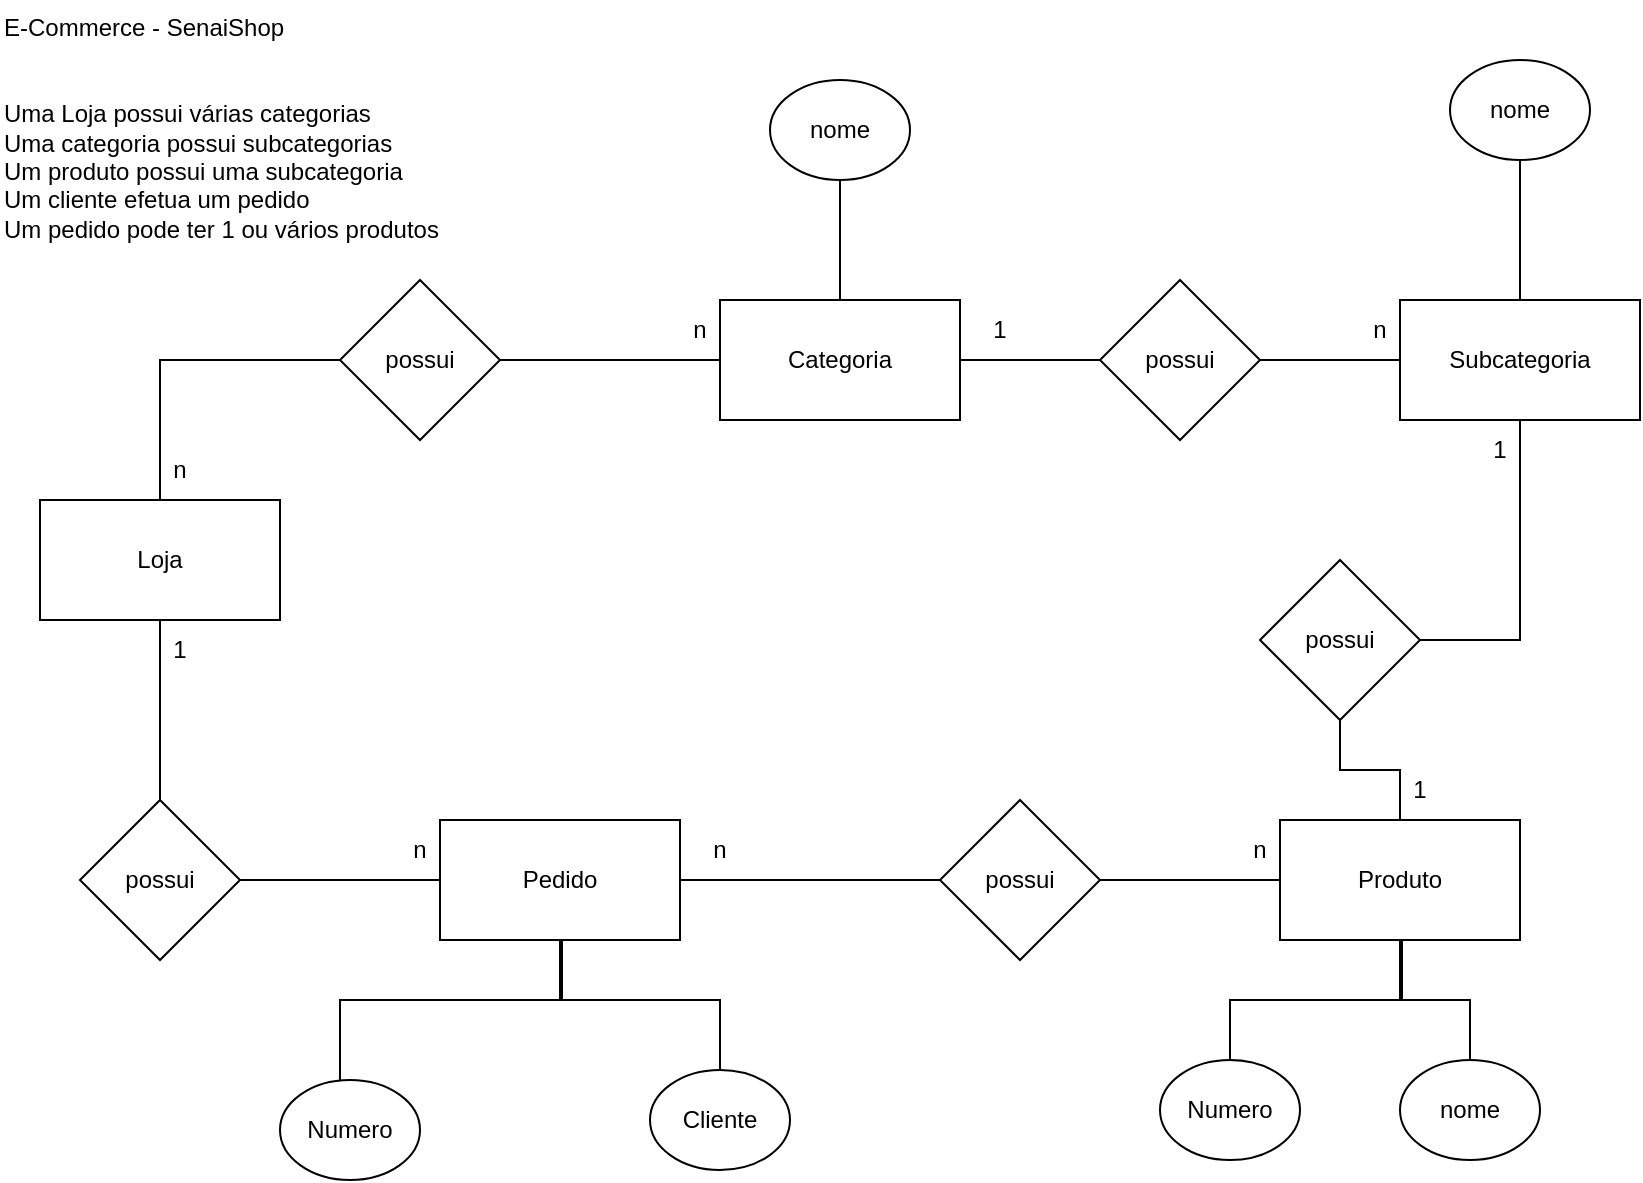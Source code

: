 <mxfile version="21.6.5" type="device">
  <diagram name="Página-1" id="NMpNuY9hlu-Vdby6n-_o">
    <mxGraphModel dx="1050" dy="542" grid="1" gridSize="10" guides="1" tooltips="1" connect="1" arrows="1" fold="1" page="1" pageScale="1" pageWidth="827" pageHeight="1169" math="0" shadow="0">
      <root>
        <mxCell id="0" />
        <mxCell id="1" parent="0" />
        <mxCell id="qxBERFfP7H0nyQxsxKev-2" value="E-Commerce - SenaiShop&#xa;&#xa;&#xa;Uma Loja possui várias categorias&#xa;Uma categoria possui subcategorias&#xa;Um produto possui uma subcategoria&#xa;Um cliente efetua um pedido&#xa;Um pedido pode ter 1 ou vários produtos" style="text;whiteSpace=wrap;" vertex="1" parent="1">
          <mxGeometry width="250" height="140" as="geometry" />
        </mxCell>
        <mxCell id="qxBERFfP7H0nyQxsxKev-5" style="edgeStyle=orthogonalEdgeStyle;rounded=0;orthogonalLoop=1;jettySize=auto;html=1;entryX=0;entryY=0.5;entryDx=0;entryDy=0;endArrow=none;endFill=0;" edge="1" parent="1" source="qxBERFfP7H0nyQxsxKev-6" target="qxBERFfP7H0nyQxsxKev-4">
          <mxGeometry relative="1" as="geometry" />
        </mxCell>
        <mxCell id="qxBERFfP7H0nyQxsxKev-29" style="edgeStyle=orthogonalEdgeStyle;rounded=0;orthogonalLoop=1;jettySize=auto;html=1;endArrow=none;endFill=0;" edge="1" parent="1" source="qxBERFfP7H0nyQxsxKev-3" target="qxBERFfP7H0nyQxsxKev-26">
          <mxGeometry relative="1" as="geometry" />
        </mxCell>
        <mxCell id="qxBERFfP7H0nyQxsxKev-3" value="Loja" style="rounded=0;whiteSpace=wrap;html=1;" vertex="1" parent="1">
          <mxGeometry x="20" y="250" width="120" height="60" as="geometry" />
        </mxCell>
        <mxCell id="qxBERFfP7H0nyQxsxKev-11" style="edgeStyle=orthogonalEdgeStyle;rounded=0;orthogonalLoop=1;jettySize=auto;html=1;entryX=0;entryY=0.5;entryDx=0;entryDy=0;endArrow=none;endFill=0;" edge="1" parent="1" source="qxBERFfP7H0nyQxsxKev-4" target="qxBERFfP7H0nyQxsxKev-10">
          <mxGeometry relative="1" as="geometry" />
        </mxCell>
        <mxCell id="qxBERFfP7H0nyQxsxKev-4" value="Categoria" style="rounded=0;whiteSpace=wrap;html=1;" vertex="1" parent="1">
          <mxGeometry x="360" y="150" width="120" height="60" as="geometry" />
        </mxCell>
        <mxCell id="qxBERFfP7H0nyQxsxKev-7" value="" style="edgeStyle=orthogonalEdgeStyle;rounded=0;orthogonalLoop=1;jettySize=auto;html=1;entryX=0;entryY=0.5;entryDx=0;entryDy=0;endArrow=none;endFill=0;" edge="1" parent="1" source="qxBERFfP7H0nyQxsxKev-3" target="qxBERFfP7H0nyQxsxKev-6">
          <mxGeometry relative="1" as="geometry">
            <mxPoint x="140" y="180" as="sourcePoint" />
            <mxPoint x="360" y="180" as="targetPoint" />
            <Array as="points">
              <mxPoint x="80" y="180" />
            </Array>
          </mxGeometry>
        </mxCell>
        <mxCell id="qxBERFfP7H0nyQxsxKev-6" value="possui" style="rhombus;whiteSpace=wrap;html=1;" vertex="1" parent="1">
          <mxGeometry x="170" y="140" width="80" height="80" as="geometry" />
        </mxCell>
        <mxCell id="qxBERFfP7H0nyQxsxKev-8" style="edgeStyle=orthogonalEdgeStyle;rounded=0;orthogonalLoop=1;jettySize=auto;html=1;entryX=0;entryY=0.5;entryDx=0;entryDy=0;endArrow=none;endFill=0;" edge="1" parent="1" source="qxBERFfP7H0nyQxsxKev-10" target="qxBERFfP7H0nyQxsxKev-9">
          <mxGeometry relative="1" as="geometry" />
        </mxCell>
        <mxCell id="qxBERFfP7H0nyQxsxKev-9" value="Subcategoria" style="rounded=0;whiteSpace=wrap;html=1;" vertex="1" parent="1">
          <mxGeometry x="700" y="150" width="120" height="60" as="geometry" />
        </mxCell>
        <mxCell id="qxBERFfP7H0nyQxsxKev-10" value="possui" style="rhombus;whiteSpace=wrap;html=1;" vertex="1" parent="1">
          <mxGeometry x="550" y="140" width="80" height="80" as="geometry" />
        </mxCell>
        <mxCell id="qxBERFfP7H0nyQxsxKev-12" value="n" style="text;html=1;strokeColor=none;fillColor=none;align=center;verticalAlign=middle;whiteSpace=wrap;rounded=0;" vertex="1" parent="1">
          <mxGeometry x="320" y="150" width="60" height="30" as="geometry" />
        </mxCell>
        <mxCell id="qxBERFfP7H0nyQxsxKev-13" value="n" style="text;html=1;strokeColor=none;fillColor=none;align=center;verticalAlign=middle;whiteSpace=wrap;rounded=0;" vertex="1" parent="1">
          <mxGeometry x="60" y="220" width="60" height="30" as="geometry" />
        </mxCell>
        <mxCell id="qxBERFfP7H0nyQxsxKev-14" value="1" style="text;html=1;strokeColor=none;fillColor=none;align=center;verticalAlign=middle;whiteSpace=wrap;rounded=0;" vertex="1" parent="1">
          <mxGeometry x="470" y="150" width="60" height="30" as="geometry" />
        </mxCell>
        <mxCell id="qxBERFfP7H0nyQxsxKev-15" value="n" style="text;html=1;strokeColor=none;fillColor=none;align=center;verticalAlign=middle;whiteSpace=wrap;rounded=0;" vertex="1" parent="1">
          <mxGeometry x="660" y="150" width="60" height="30" as="geometry" />
        </mxCell>
        <mxCell id="qxBERFfP7H0nyQxsxKev-21" style="edgeStyle=orthogonalEdgeStyle;rounded=0;orthogonalLoop=1;jettySize=auto;html=1;entryX=0.5;entryY=1;entryDx=0;entryDy=0;endArrow=none;endFill=0;" edge="1" parent="1" source="qxBERFfP7H0nyQxsxKev-16" target="qxBERFfP7H0nyQxsxKev-19">
          <mxGeometry relative="1" as="geometry">
            <Array as="points">
              <mxPoint x="700" y="385" />
              <mxPoint x="670" y="385" />
            </Array>
          </mxGeometry>
        </mxCell>
        <mxCell id="qxBERFfP7H0nyQxsxKev-16" value="Produto" style="rounded=0;whiteSpace=wrap;html=1;" vertex="1" parent="1">
          <mxGeometry x="640" y="410" width="120" height="60" as="geometry" />
        </mxCell>
        <mxCell id="qxBERFfP7H0nyQxsxKev-17" style="edgeStyle=orthogonalEdgeStyle;rounded=0;orthogonalLoop=1;jettySize=auto;html=1;entryX=0.5;entryY=1;entryDx=0;entryDy=0;endArrow=none;endFill=0;" edge="1" parent="1" source="qxBERFfP7H0nyQxsxKev-19" target="qxBERFfP7H0nyQxsxKev-9">
          <mxGeometry relative="1" as="geometry">
            <mxPoint x="690" y="320" as="targetPoint" />
            <Array as="points">
              <mxPoint x="760" y="320" />
            </Array>
          </mxGeometry>
        </mxCell>
        <mxCell id="qxBERFfP7H0nyQxsxKev-19" value="possui" style="rhombus;whiteSpace=wrap;html=1;" vertex="1" parent="1">
          <mxGeometry x="630" y="280" width="80" height="80" as="geometry" />
        </mxCell>
        <mxCell id="qxBERFfP7H0nyQxsxKev-22" value="1" style="text;html=1;strokeColor=none;fillColor=none;align=center;verticalAlign=middle;whiteSpace=wrap;rounded=0;" vertex="1" parent="1">
          <mxGeometry x="680" y="380" width="60" height="30" as="geometry" />
        </mxCell>
        <mxCell id="qxBERFfP7H0nyQxsxKev-23" value="1" style="text;html=1;strokeColor=none;fillColor=none;align=center;verticalAlign=middle;whiteSpace=wrap;rounded=0;" vertex="1" parent="1">
          <mxGeometry x="720" y="210" width="60" height="30" as="geometry" />
        </mxCell>
        <mxCell id="qxBERFfP7H0nyQxsxKev-28" style="edgeStyle=orthogonalEdgeStyle;rounded=0;orthogonalLoop=1;jettySize=auto;html=1;entryX=0;entryY=0.5;entryDx=0;entryDy=0;endArrow=none;endFill=0;" edge="1" parent="1" source="qxBERFfP7H0nyQxsxKev-24" target="qxBERFfP7H0nyQxsxKev-25">
          <mxGeometry relative="1" as="geometry" />
        </mxCell>
        <mxCell id="qxBERFfP7H0nyQxsxKev-30" style="edgeStyle=orthogonalEdgeStyle;rounded=0;orthogonalLoop=1;jettySize=auto;html=1;entryX=1;entryY=0.5;entryDx=0;entryDy=0;endArrow=none;endFill=0;" edge="1" parent="1" source="qxBERFfP7H0nyQxsxKev-24" target="qxBERFfP7H0nyQxsxKev-26">
          <mxGeometry relative="1" as="geometry" />
        </mxCell>
        <mxCell id="qxBERFfP7H0nyQxsxKev-24" value="Pedido" style="rounded=0;whiteSpace=wrap;html=1;" vertex="1" parent="1">
          <mxGeometry x="220" y="410" width="120" height="60" as="geometry" />
        </mxCell>
        <mxCell id="qxBERFfP7H0nyQxsxKev-27" style="edgeStyle=orthogonalEdgeStyle;rounded=0;orthogonalLoop=1;jettySize=auto;html=1;entryX=0;entryY=0.5;entryDx=0;entryDy=0;endArrow=none;endFill=0;" edge="1" parent="1" source="qxBERFfP7H0nyQxsxKev-25" target="qxBERFfP7H0nyQxsxKev-16">
          <mxGeometry relative="1" as="geometry">
            <Array as="points">
              <mxPoint x="640" y="440" />
            </Array>
          </mxGeometry>
        </mxCell>
        <mxCell id="qxBERFfP7H0nyQxsxKev-25" value="possui" style="rhombus;whiteSpace=wrap;html=1;" vertex="1" parent="1">
          <mxGeometry x="470" y="400" width="80" height="80" as="geometry" />
        </mxCell>
        <mxCell id="qxBERFfP7H0nyQxsxKev-26" value="possui" style="rhombus;whiteSpace=wrap;html=1;" vertex="1" parent="1">
          <mxGeometry x="40" y="400" width="80" height="80" as="geometry" />
        </mxCell>
        <mxCell id="qxBERFfP7H0nyQxsxKev-32" value="1" style="text;html=1;strokeColor=none;fillColor=none;align=center;verticalAlign=middle;whiteSpace=wrap;rounded=0;" vertex="1" parent="1">
          <mxGeometry x="60" y="310" width="60" height="30" as="geometry" />
        </mxCell>
        <mxCell id="qxBERFfP7H0nyQxsxKev-33" value="n" style="text;html=1;strokeColor=none;fillColor=none;align=center;verticalAlign=middle;whiteSpace=wrap;rounded=0;" vertex="1" parent="1">
          <mxGeometry x="180" y="410" width="60" height="30" as="geometry" />
        </mxCell>
        <mxCell id="qxBERFfP7H0nyQxsxKev-34" value="n" style="text;html=1;strokeColor=none;fillColor=none;align=center;verticalAlign=middle;whiteSpace=wrap;rounded=0;" vertex="1" parent="1">
          <mxGeometry x="330" y="410" width="60" height="30" as="geometry" />
        </mxCell>
        <mxCell id="qxBERFfP7H0nyQxsxKev-35" value="n" style="text;html=1;strokeColor=none;fillColor=none;align=center;verticalAlign=middle;whiteSpace=wrap;rounded=0;" vertex="1" parent="1">
          <mxGeometry x="600" y="410" width="60" height="30" as="geometry" />
        </mxCell>
        <mxCell id="qxBERFfP7H0nyQxsxKev-38" style="edgeStyle=orthogonalEdgeStyle;rounded=0;orthogonalLoop=1;jettySize=auto;html=1;entryX=0.5;entryY=1;entryDx=0;entryDy=0;endArrow=none;endFill=0;" edge="1" parent="1" source="qxBERFfP7H0nyQxsxKev-37" target="qxBERFfP7H0nyQxsxKev-24">
          <mxGeometry relative="1" as="geometry">
            <Array as="points">
              <mxPoint x="170" y="500" />
              <mxPoint x="280" y="500" />
            </Array>
          </mxGeometry>
        </mxCell>
        <mxCell id="qxBERFfP7H0nyQxsxKev-37" value="Numero" style="ellipse;whiteSpace=wrap;html=1;" vertex="1" parent="1">
          <mxGeometry x="140" y="540" width="70" height="50" as="geometry" />
        </mxCell>
        <mxCell id="qxBERFfP7H0nyQxsxKev-40" style="edgeStyle=orthogonalEdgeStyle;rounded=0;orthogonalLoop=1;jettySize=auto;html=1;entryX=0.5;entryY=1;entryDx=0;entryDy=0;endArrow=none;endFill=0;" edge="1" parent="1" source="qxBERFfP7H0nyQxsxKev-39" target="qxBERFfP7H0nyQxsxKev-24">
          <mxGeometry relative="1" as="geometry">
            <mxPoint x="280" y="490" as="targetPoint" />
            <Array as="points">
              <mxPoint x="360" y="500" />
              <mxPoint x="281" y="500" />
            </Array>
          </mxGeometry>
        </mxCell>
        <mxCell id="qxBERFfP7H0nyQxsxKev-39" value="Cliente" style="ellipse;whiteSpace=wrap;html=1;" vertex="1" parent="1">
          <mxGeometry x="325" y="535" width="70" height="50" as="geometry" />
        </mxCell>
        <mxCell id="qxBERFfP7H0nyQxsxKev-46" style="edgeStyle=orthogonalEdgeStyle;rounded=0;orthogonalLoop=1;jettySize=auto;html=1;endArrow=none;endFill=0;" edge="1" parent="1" source="qxBERFfP7H0nyQxsxKev-41">
          <mxGeometry relative="1" as="geometry">
            <mxPoint x="700" y="470" as="targetPoint" />
            <Array as="points">
              <mxPoint x="615" y="500" />
              <mxPoint x="701" y="500" />
            </Array>
          </mxGeometry>
        </mxCell>
        <mxCell id="qxBERFfP7H0nyQxsxKev-41" value="Numero" style="ellipse;whiteSpace=wrap;html=1;" vertex="1" parent="1">
          <mxGeometry x="580" y="530" width="70" height="50" as="geometry" />
        </mxCell>
        <mxCell id="qxBERFfP7H0nyQxsxKev-43" style="edgeStyle=orthogonalEdgeStyle;rounded=0;orthogonalLoop=1;jettySize=auto;html=1;entryX=0.5;entryY=1;entryDx=0;entryDy=0;endArrow=none;endFill=0;" edge="1" parent="1" source="qxBERFfP7H0nyQxsxKev-42" target="qxBERFfP7H0nyQxsxKev-16">
          <mxGeometry relative="1" as="geometry" />
        </mxCell>
        <mxCell id="qxBERFfP7H0nyQxsxKev-42" value="nome" style="ellipse;whiteSpace=wrap;html=1;" vertex="1" parent="1">
          <mxGeometry x="700" y="530" width="70" height="50" as="geometry" />
        </mxCell>
        <mxCell id="qxBERFfP7H0nyQxsxKev-48" style="edgeStyle=orthogonalEdgeStyle;rounded=0;orthogonalLoop=1;jettySize=auto;html=1;entryX=0.5;entryY=0;entryDx=0;entryDy=0;endArrow=none;endFill=0;" edge="1" parent="1" source="qxBERFfP7H0nyQxsxKev-47" target="qxBERFfP7H0nyQxsxKev-9">
          <mxGeometry relative="1" as="geometry" />
        </mxCell>
        <mxCell id="qxBERFfP7H0nyQxsxKev-47" value="nome" style="ellipse;whiteSpace=wrap;html=1;" vertex="1" parent="1">
          <mxGeometry x="725" y="30" width="70" height="50" as="geometry" />
        </mxCell>
        <mxCell id="qxBERFfP7H0nyQxsxKev-50" style="edgeStyle=orthogonalEdgeStyle;rounded=0;orthogonalLoop=1;jettySize=auto;html=1;entryX=0.5;entryY=0;entryDx=0;entryDy=0;endArrow=none;endFill=0;" edge="1" parent="1" source="qxBERFfP7H0nyQxsxKev-49" target="qxBERFfP7H0nyQxsxKev-4">
          <mxGeometry relative="1" as="geometry" />
        </mxCell>
        <mxCell id="qxBERFfP7H0nyQxsxKev-49" value="nome" style="ellipse;whiteSpace=wrap;html=1;" vertex="1" parent="1">
          <mxGeometry x="385" y="40" width="70" height="50" as="geometry" />
        </mxCell>
      </root>
    </mxGraphModel>
  </diagram>
</mxfile>
